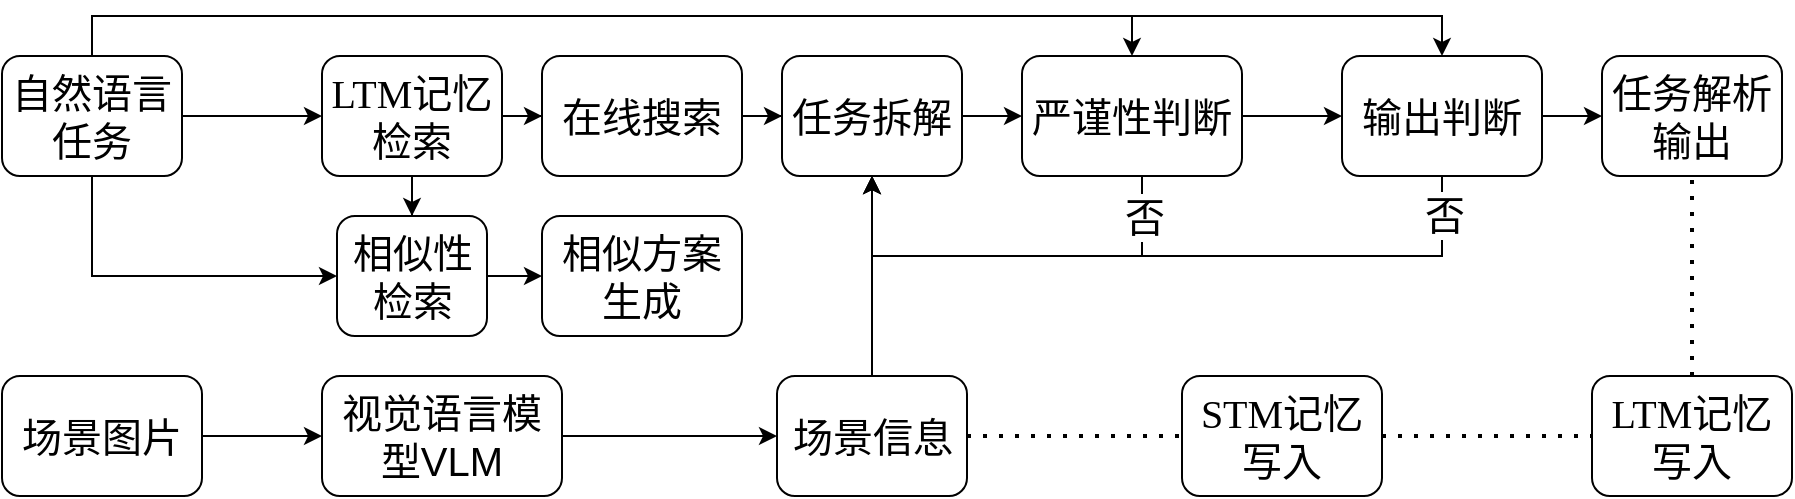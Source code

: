 <mxfile version="27.0.5">
  <diagram name="Page-1" id="4yb7rbUVgI-Iz9VyRKlL">
    <mxGraphModel dx="1088" dy="600" grid="1" gridSize="10" guides="1" tooltips="1" connect="1" arrows="1" fold="1" page="1" pageScale="1" pageWidth="850" pageHeight="1100" math="0" shadow="0">
      <root>
        <mxCell id="0" />
        <mxCell id="1" parent="0" />
        <mxCell id="M0keQoOUJozLxeV0fgeH-9" style="edgeStyle=orthogonalEdgeStyle;rounded=0;orthogonalLoop=1;jettySize=auto;html=1;" edge="1" parent="1" source="M0keQoOUJozLxeV0fgeH-1" target="M0keQoOUJozLxeV0fgeH-2">
          <mxGeometry relative="1" as="geometry" />
        </mxCell>
        <mxCell id="M0keQoOUJozLxeV0fgeH-30" style="edgeStyle=orthogonalEdgeStyle;rounded=0;orthogonalLoop=1;jettySize=auto;html=1;entryX=0.5;entryY=0;entryDx=0;entryDy=0;" edge="1" parent="1" source="M0keQoOUJozLxeV0fgeH-1" target="M0keQoOUJozLxeV0fgeH-6">
          <mxGeometry relative="1" as="geometry">
            <Array as="points">
              <mxPoint x="135" y="90" />
              <mxPoint x="655" y="90" />
            </Array>
          </mxGeometry>
        </mxCell>
        <mxCell id="M0keQoOUJozLxeV0fgeH-37" style="edgeStyle=orthogonalEdgeStyle;rounded=0;orthogonalLoop=1;jettySize=auto;html=1;entryX=0.5;entryY=0;entryDx=0;entryDy=0;" edge="1" parent="1" source="M0keQoOUJozLxeV0fgeH-1" target="M0keQoOUJozLxeV0fgeH-21">
          <mxGeometry relative="1" as="geometry">
            <Array as="points">
              <mxPoint x="135" y="90" />
              <mxPoint x="810" y="90" />
            </Array>
          </mxGeometry>
        </mxCell>
        <mxCell id="M0keQoOUJozLxeV0fgeH-38" style="edgeStyle=orthogonalEdgeStyle;rounded=0;orthogonalLoop=1;jettySize=auto;html=1;entryX=0;entryY=0.5;entryDx=0;entryDy=0;" edge="1" parent="1" source="M0keQoOUJozLxeV0fgeH-1" target="M0keQoOUJozLxeV0fgeH-7">
          <mxGeometry relative="1" as="geometry">
            <Array as="points">
              <mxPoint x="135" y="220" />
            </Array>
          </mxGeometry>
        </mxCell>
        <mxCell id="M0keQoOUJozLxeV0fgeH-1" value="&lt;font style=&quot;font-size: 20px;&quot;&gt;自然语言任务&lt;/font&gt;" style="rounded=1;whiteSpace=wrap;html=1;" vertex="1" parent="1">
          <mxGeometry x="90" y="110" width="90" height="60" as="geometry" />
        </mxCell>
        <mxCell id="M0keQoOUJozLxeV0fgeH-10" style="edgeStyle=orthogonalEdgeStyle;rounded=0;orthogonalLoop=1;jettySize=auto;html=1;entryX=0.5;entryY=0;entryDx=0;entryDy=0;" edge="1" parent="1" source="M0keQoOUJozLxeV0fgeH-2" target="M0keQoOUJozLxeV0fgeH-7">
          <mxGeometry relative="1" as="geometry" />
        </mxCell>
        <mxCell id="M0keQoOUJozLxeV0fgeH-11" style="edgeStyle=orthogonalEdgeStyle;rounded=0;orthogonalLoop=1;jettySize=auto;html=1;" edge="1" parent="1" source="M0keQoOUJozLxeV0fgeH-2" target="M0keQoOUJozLxeV0fgeH-4">
          <mxGeometry relative="1" as="geometry" />
        </mxCell>
        <mxCell id="M0keQoOUJozLxeV0fgeH-2" value="&lt;font style=&quot;font-size: 20px;&quot; face=&quot;Times New Roman&quot;&gt;LTM记忆检索&lt;/font&gt;" style="rounded=1;whiteSpace=wrap;html=1;" vertex="1" parent="1">
          <mxGeometry x="250" y="110" width="90" height="60" as="geometry" />
        </mxCell>
        <mxCell id="M0keQoOUJozLxeV0fgeH-3" value="&lt;font style=&quot;font-size: 20px;&quot;&gt;相似方案生成&lt;/font&gt;" style="rounded=1;whiteSpace=wrap;html=1;" vertex="1" parent="1">
          <mxGeometry x="360" y="190" width="100" height="60" as="geometry" />
        </mxCell>
        <mxCell id="M0keQoOUJozLxeV0fgeH-13" style="edgeStyle=orthogonalEdgeStyle;rounded=0;orthogonalLoop=1;jettySize=auto;html=1;" edge="1" parent="1" source="M0keQoOUJozLxeV0fgeH-4" target="M0keQoOUJozLxeV0fgeH-5">
          <mxGeometry relative="1" as="geometry" />
        </mxCell>
        <mxCell id="M0keQoOUJozLxeV0fgeH-4" value="&lt;font style=&quot;font-size: 20px;&quot;&gt;在线搜索&lt;/font&gt;" style="rounded=1;whiteSpace=wrap;html=1;" vertex="1" parent="1">
          <mxGeometry x="360" y="110" width="100" height="60" as="geometry" />
        </mxCell>
        <mxCell id="M0keQoOUJozLxeV0fgeH-14" style="edgeStyle=orthogonalEdgeStyle;rounded=0;orthogonalLoop=1;jettySize=auto;html=1;" edge="1" parent="1" source="M0keQoOUJozLxeV0fgeH-5" target="M0keQoOUJozLxeV0fgeH-6">
          <mxGeometry relative="1" as="geometry" />
        </mxCell>
        <mxCell id="M0keQoOUJozLxeV0fgeH-5" value="&lt;font style=&quot;font-size: 20px;&quot;&gt;任务拆解&lt;/font&gt;" style="rounded=1;whiteSpace=wrap;html=1;" vertex="1" parent="1">
          <mxGeometry x="480" y="110" width="90" height="60" as="geometry" />
        </mxCell>
        <mxCell id="M0keQoOUJozLxeV0fgeH-22" value="" style="edgeStyle=orthogonalEdgeStyle;rounded=0;orthogonalLoop=1;jettySize=auto;html=1;" edge="1" parent="1" source="M0keQoOUJozLxeV0fgeH-6" target="M0keQoOUJozLxeV0fgeH-21">
          <mxGeometry relative="1" as="geometry" />
        </mxCell>
        <mxCell id="M0keQoOUJozLxeV0fgeH-28" style="edgeStyle=orthogonalEdgeStyle;rounded=0;orthogonalLoop=1;jettySize=auto;html=1;entryX=0.5;entryY=1;entryDx=0;entryDy=0;" edge="1" parent="1" source="M0keQoOUJozLxeV0fgeH-6" target="M0keQoOUJozLxeV0fgeH-5">
          <mxGeometry relative="1" as="geometry">
            <Array as="points">
              <mxPoint x="660" y="210" />
              <mxPoint x="525" y="210" />
            </Array>
          </mxGeometry>
        </mxCell>
        <mxCell id="M0keQoOUJozLxeV0fgeH-39" value="&lt;font style=&quot;font-size: 20px;&quot;&gt;否&lt;/font&gt;" style="edgeLabel;html=1;align=center;verticalAlign=middle;resizable=0;points=[];" vertex="1" connectable="0" parent="M0keQoOUJozLxeV0fgeH-28">
          <mxGeometry x="-0.813" y="1" relative="1" as="geometry">
            <mxPoint as="offset" />
          </mxGeometry>
        </mxCell>
        <mxCell id="M0keQoOUJozLxeV0fgeH-6" value="&lt;font style=&quot;font-size: 20px;&quot;&gt;严谨性判断&lt;/font&gt;" style="rounded=1;whiteSpace=wrap;html=1;" vertex="1" parent="1">
          <mxGeometry x="600" y="110" width="110" height="60" as="geometry" />
        </mxCell>
        <mxCell id="M0keQoOUJozLxeV0fgeH-15" style="edgeStyle=orthogonalEdgeStyle;rounded=0;orthogonalLoop=1;jettySize=auto;html=1;" edge="1" parent="1" source="M0keQoOUJozLxeV0fgeH-7" target="M0keQoOUJozLxeV0fgeH-3">
          <mxGeometry relative="1" as="geometry" />
        </mxCell>
        <mxCell id="M0keQoOUJozLxeV0fgeH-7" value="&lt;font style=&quot;font-size: 20px;&quot;&gt;相似性检索&lt;/font&gt;" style="rounded=1;whiteSpace=wrap;html=1;" vertex="1" parent="1">
          <mxGeometry x="257.5" y="190" width="75" height="60" as="geometry" />
        </mxCell>
        <mxCell id="M0keQoOUJozLxeV0fgeH-26" style="edgeStyle=orthogonalEdgeStyle;rounded=0;orthogonalLoop=1;jettySize=auto;html=1;" edge="1" parent="1" source="M0keQoOUJozLxeV0fgeH-16" target="M0keQoOUJozLxeV0fgeH-17">
          <mxGeometry relative="1" as="geometry" />
        </mxCell>
        <mxCell id="M0keQoOUJozLxeV0fgeH-16" value="&lt;font style=&quot;font-size: 20px;&quot;&gt;场景图片&lt;/font&gt;" style="rounded=1;whiteSpace=wrap;html=1;" vertex="1" parent="1">
          <mxGeometry x="90" y="270" width="100" height="60" as="geometry" />
        </mxCell>
        <mxCell id="M0keQoOUJozLxeV0fgeH-27" style="edgeStyle=orthogonalEdgeStyle;rounded=0;orthogonalLoop=1;jettySize=auto;html=1;" edge="1" parent="1" source="M0keQoOUJozLxeV0fgeH-17" target="M0keQoOUJozLxeV0fgeH-18">
          <mxGeometry relative="1" as="geometry" />
        </mxCell>
        <mxCell id="M0keQoOUJozLxeV0fgeH-17" value="&lt;font style=&quot;font-size: 20px;&quot;&gt;视觉语言模型VLM&lt;/font&gt;" style="rounded=1;whiteSpace=wrap;html=1;" vertex="1" parent="1">
          <mxGeometry x="250" y="270" width="120" height="60" as="geometry" />
        </mxCell>
        <mxCell id="M0keQoOUJozLxeV0fgeH-19" style="edgeStyle=orthogonalEdgeStyle;rounded=0;orthogonalLoop=1;jettySize=auto;html=1;" edge="1" parent="1" source="M0keQoOUJozLxeV0fgeH-18" target="M0keQoOUJozLxeV0fgeH-5">
          <mxGeometry relative="1" as="geometry" />
        </mxCell>
        <mxCell id="M0keQoOUJozLxeV0fgeH-18" value="&lt;font style=&quot;font-size: 20px;&quot;&gt;场景信息&lt;/font&gt;" style="rounded=1;whiteSpace=wrap;html=1;" vertex="1" parent="1">
          <mxGeometry x="477.5" y="270" width="95" height="60" as="geometry" />
        </mxCell>
        <mxCell id="M0keQoOUJozLxeV0fgeH-25" value="" style="edgeStyle=orthogonalEdgeStyle;rounded=0;orthogonalLoop=1;jettySize=auto;html=1;" edge="1" parent="1" source="M0keQoOUJozLxeV0fgeH-21" target="M0keQoOUJozLxeV0fgeH-24">
          <mxGeometry relative="1" as="geometry" />
        </mxCell>
        <mxCell id="M0keQoOUJozLxeV0fgeH-29" style="edgeStyle=orthogonalEdgeStyle;rounded=0;orthogonalLoop=1;jettySize=auto;html=1;entryX=0.5;entryY=1;entryDx=0;entryDy=0;" edge="1" parent="1" source="M0keQoOUJozLxeV0fgeH-21" target="M0keQoOUJozLxeV0fgeH-5">
          <mxGeometry relative="1" as="geometry">
            <Array as="points">
              <mxPoint x="810" y="210" />
              <mxPoint x="525" y="210" />
            </Array>
          </mxGeometry>
        </mxCell>
        <mxCell id="M0keQoOUJozLxeV0fgeH-40" value="&lt;font style=&quot;font-size: 20px;&quot;&gt;否&lt;/font&gt;" style="edgeLabel;html=1;align=center;verticalAlign=middle;resizable=0;points=[];" vertex="1" connectable="0" parent="M0keQoOUJozLxeV0fgeH-29">
          <mxGeometry x="-0.897" y="1" relative="1" as="geometry">
            <mxPoint as="offset" />
          </mxGeometry>
        </mxCell>
        <mxCell id="M0keQoOUJozLxeV0fgeH-21" value="&lt;font style=&quot;font-size: 20px;&quot;&gt;输出判断&lt;/font&gt;" style="whiteSpace=wrap;html=1;rounded=1;" vertex="1" parent="1">
          <mxGeometry x="760" y="110" width="100" height="60" as="geometry" />
        </mxCell>
        <mxCell id="M0keQoOUJozLxeV0fgeH-24" value="&lt;font style=&quot;font-size: 20px;&quot;&gt;任务解析输出&lt;/font&gt;" style="whiteSpace=wrap;html=1;rounded=1;" vertex="1" parent="1">
          <mxGeometry x="890" y="110" width="90" height="60" as="geometry" />
        </mxCell>
        <mxCell id="M0keQoOUJozLxeV0fgeH-31" value="&lt;font style=&quot;font-size: 20px;&quot; face=&quot;Times New Roman&quot;&gt;STM记忆写入&lt;/font&gt;" style="rounded=1;whiteSpace=wrap;html=1;" vertex="1" parent="1">
          <mxGeometry x="680" y="270" width="100" height="60" as="geometry" />
        </mxCell>
        <mxCell id="M0keQoOUJozLxeV0fgeH-32" value="&lt;font style=&quot;font-size: 20px;&quot; face=&quot;Times New Roman&quot;&gt;LTM记忆写入&lt;/font&gt;" style="rounded=1;whiteSpace=wrap;html=1;" vertex="1" parent="1">
          <mxGeometry x="885" y="270" width="100" height="60" as="geometry" />
        </mxCell>
        <mxCell id="M0keQoOUJozLxeV0fgeH-33" value="" style="endArrow=none;dashed=1;html=1;dashPattern=1 3;strokeWidth=2;rounded=0;entryX=0;entryY=0.5;entryDx=0;entryDy=0;exitX=1;exitY=0.5;exitDx=0;exitDy=0;" edge="1" parent="1" source="M0keQoOUJozLxeV0fgeH-18" target="M0keQoOUJozLxeV0fgeH-31">
          <mxGeometry width="50" height="50" relative="1" as="geometry">
            <mxPoint x="600" y="420" as="sourcePoint" />
            <mxPoint x="650" y="370" as="targetPoint" />
          </mxGeometry>
        </mxCell>
        <mxCell id="M0keQoOUJozLxeV0fgeH-34" value="" style="endArrow=none;dashed=1;html=1;dashPattern=1 3;strokeWidth=2;rounded=0;entryX=0;entryY=0.5;entryDx=0;entryDy=0;exitX=1;exitY=0.5;exitDx=0;exitDy=0;" edge="1" parent="1" source="M0keQoOUJozLxeV0fgeH-31" target="M0keQoOUJozLxeV0fgeH-32">
          <mxGeometry width="50" height="50" relative="1" as="geometry">
            <mxPoint x="583" y="310" as="sourcePoint" />
            <mxPoint x="690" y="310" as="targetPoint" />
          </mxGeometry>
        </mxCell>
        <mxCell id="M0keQoOUJozLxeV0fgeH-36" value="" style="endArrow=none;dashed=1;html=1;dashPattern=1 3;strokeWidth=2;rounded=0;entryX=0.5;entryY=1;entryDx=0;entryDy=0;exitX=0.5;exitY=0;exitDx=0;exitDy=0;" edge="1" parent="1" source="M0keQoOUJozLxeV0fgeH-32" target="M0keQoOUJozLxeV0fgeH-24">
          <mxGeometry width="50" height="50" relative="1" as="geometry">
            <mxPoint x="790" y="330" as="sourcePoint" />
            <mxPoint x="895" y="330" as="targetPoint" />
          </mxGeometry>
        </mxCell>
      </root>
    </mxGraphModel>
  </diagram>
</mxfile>
